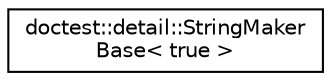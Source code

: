 digraph "Graphical Class Hierarchy"
{
  edge [fontname="Helvetica",fontsize="10",labelfontname="Helvetica",labelfontsize="10"];
  node [fontname="Helvetica",fontsize="10",shape=record];
  rankdir="LR";
  Node0 [label="doctest::detail::StringMaker\lBase\< true \>",height=0.2,width=0.4,color="black", fillcolor="white", style="filled",URL="$structdoctest_1_1detail_1_1_string_maker_base_3_01true_01_4.html"];
}
